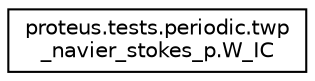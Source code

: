 digraph "Graphical Class Hierarchy"
{
 // LATEX_PDF_SIZE
  edge [fontname="Helvetica",fontsize="10",labelfontname="Helvetica",labelfontsize="10"];
  node [fontname="Helvetica",fontsize="10",shape=record];
  rankdir="LR";
  Node0 [label="proteus.tests.periodic.twp\l_navier_stokes_p.W_IC",height=0.2,width=0.4,color="black", fillcolor="white", style="filled",URL="$da/da6/classproteus_1_1tests_1_1periodic_1_1twp__navier__stokes__p_1_1W__IC.html",tooltip=" "];
}
